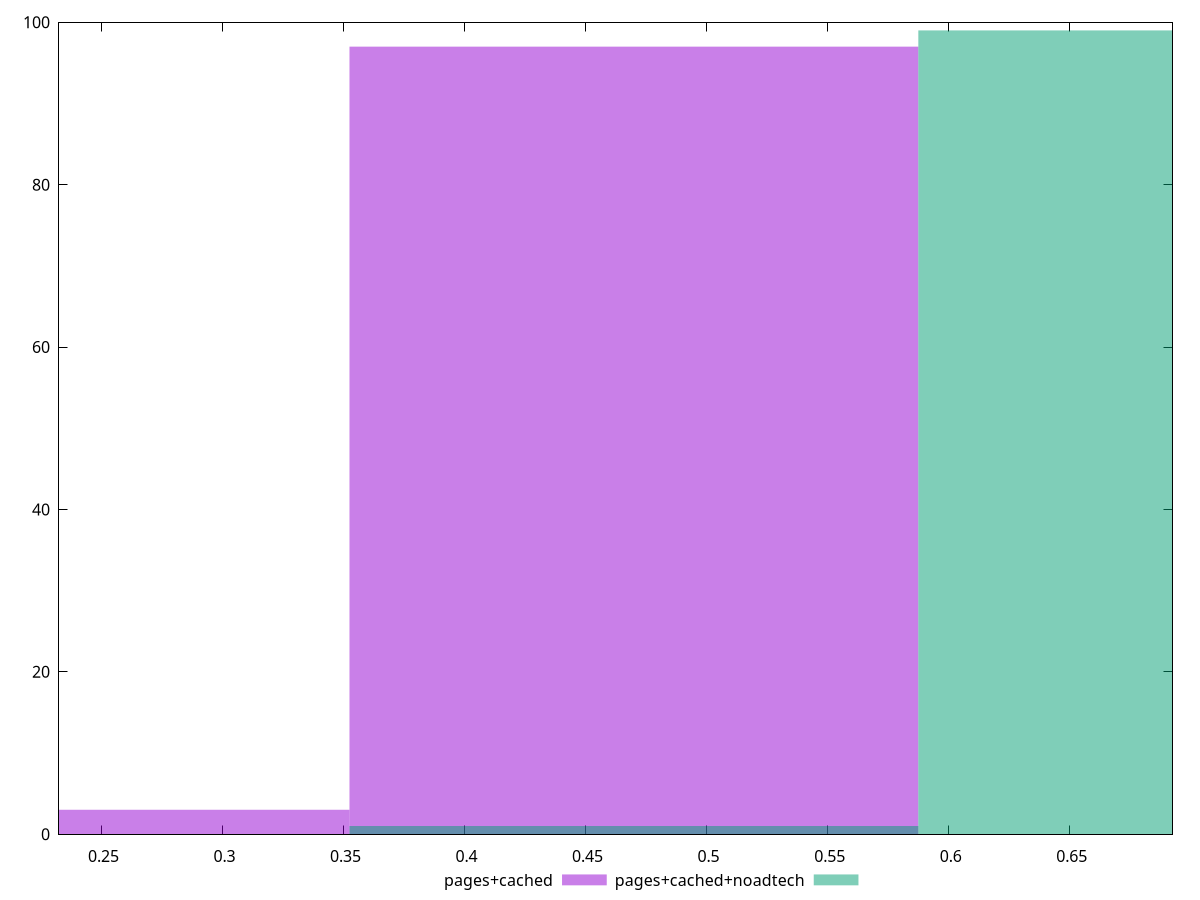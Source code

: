 reset

$pagesCached <<EOF
0.23498499782028479 3
0.46996999564056957 97
EOF

$pagesCachedNoadtech <<EOF
0.46996999564056957 1
0.7049549934608543 99
EOF

set key outside below
set boxwidth 0.23498499782028479
set xrange [0.23248708341024593:0.6924544600266946]
set yrange [0:100]
set trange [0:100]
set style fill transparent solid 0.5 noborder
set terminal svg size 640, 500 enhanced background rgb 'white'
set output "report_00019_2021-02-10T18-14-37.922Z//meta/pScore/comparison/histogram/1_vs_2.svg"

plot $pagesCached title "pages+cached" with boxes, \
     $pagesCachedNoadtech title "pages+cached+noadtech" with boxes

reset
